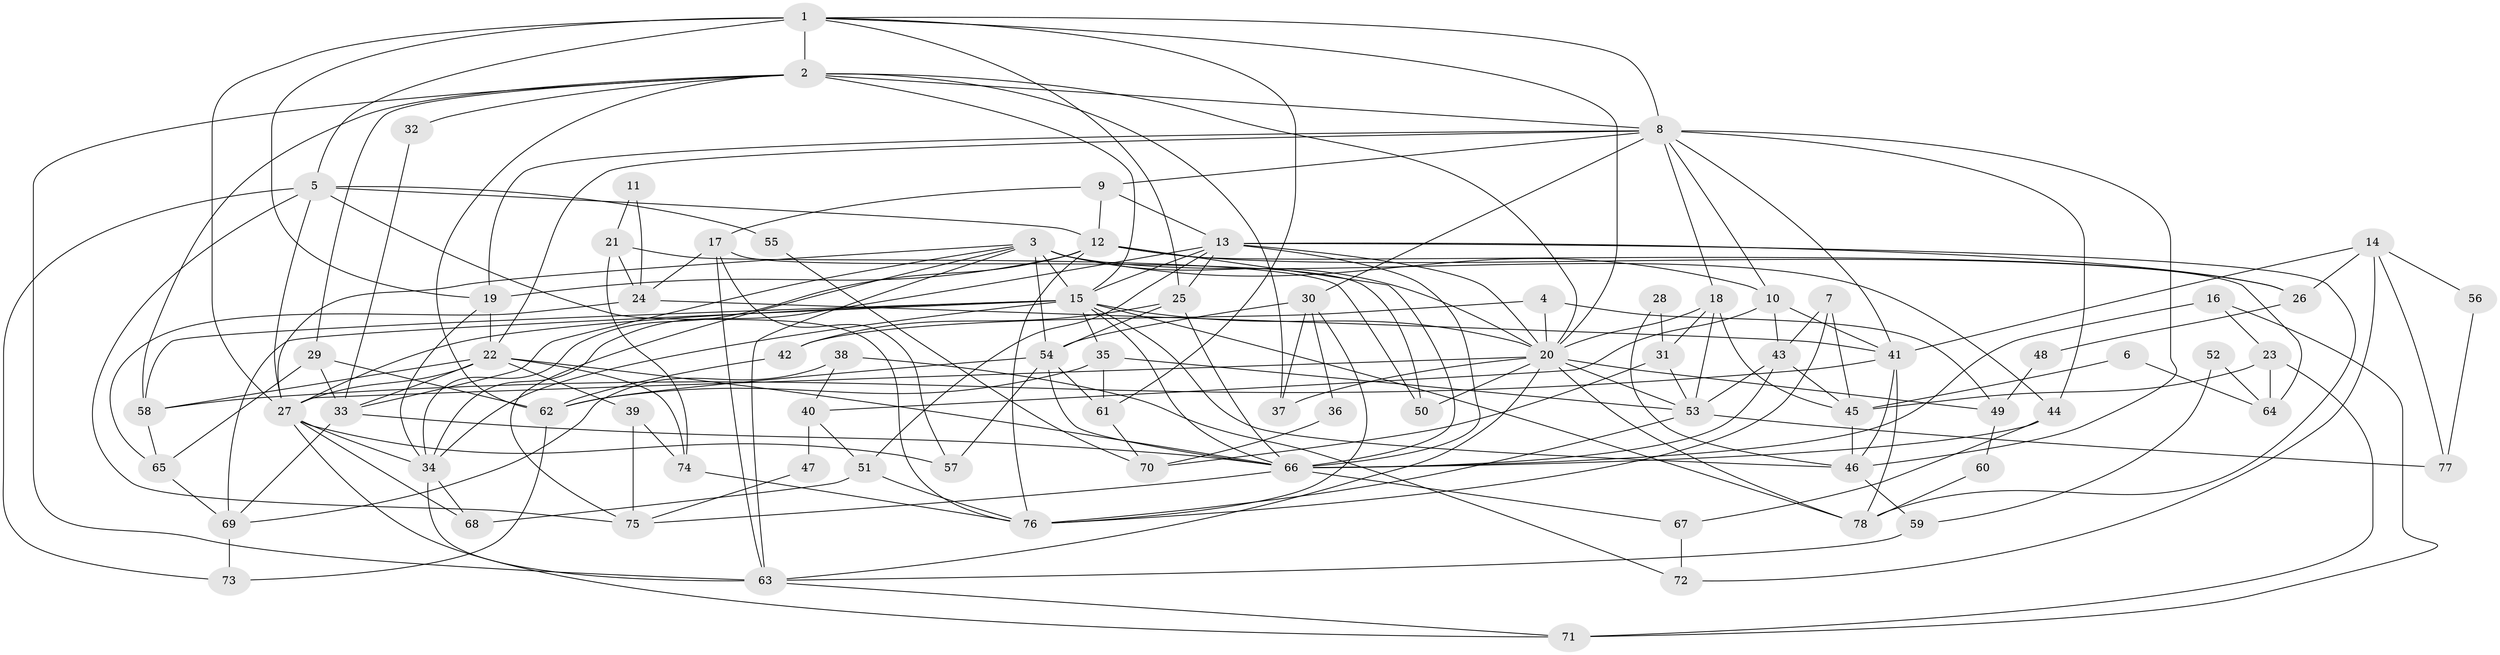 // original degree distribution, {3: 0.2558139534883721, 2: 0.16279069767441862, 8: 0.015503875968992248, 5: 0.14728682170542637, 4: 0.26356589147286824, 6: 0.09302325581395349, 7: 0.06201550387596899}
// Generated by graph-tools (version 1.1) at 2025/51/03/04/25 22:51:05]
// undirected, 78 vertices, 192 edges
graph export_dot {
  node [color=gray90,style=filled];
  1;
  2;
  3;
  4;
  5;
  6;
  7;
  8;
  9;
  10;
  11;
  12;
  13;
  14;
  15;
  16;
  17;
  18;
  19;
  20;
  21;
  22;
  23;
  24;
  25;
  26;
  27;
  28;
  29;
  30;
  31;
  32;
  33;
  34;
  35;
  36;
  37;
  38;
  39;
  40;
  41;
  42;
  43;
  44;
  45;
  46;
  47;
  48;
  49;
  50;
  51;
  52;
  53;
  54;
  55;
  56;
  57;
  58;
  59;
  60;
  61;
  62;
  63;
  64;
  65;
  66;
  67;
  68;
  69;
  70;
  71;
  72;
  73;
  74;
  75;
  76;
  77;
  78;
  1 -- 2 [weight=1.0];
  1 -- 5 [weight=2.0];
  1 -- 8 [weight=1.0];
  1 -- 19 [weight=1.0];
  1 -- 20 [weight=1.0];
  1 -- 25 [weight=1.0];
  1 -- 27 [weight=1.0];
  1 -- 61 [weight=1.0];
  2 -- 8 [weight=1.0];
  2 -- 15 [weight=1.0];
  2 -- 20 [weight=1.0];
  2 -- 29 [weight=1.0];
  2 -- 32 [weight=1.0];
  2 -- 37 [weight=2.0];
  2 -- 58 [weight=1.0];
  2 -- 62 [weight=1.0];
  2 -- 63 [weight=1.0];
  3 -- 10 [weight=1.0];
  3 -- 15 [weight=2.0];
  3 -- 20 [weight=1.0];
  3 -- 27 [weight=2.0];
  3 -- 33 [weight=1.0];
  3 -- 44 [weight=1.0];
  3 -- 54 [weight=1.0];
  3 -- 63 [weight=1.0];
  3 -- 75 [weight=1.0];
  4 -- 20 [weight=1.0];
  4 -- 42 [weight=1.0];
  4 -- 49 [weight=1.0];
  5 -- 12 [weight=1.0];
  5 -- 27 [weight=1.0];
  5 -- 55 [weight=1.0];
  5 -- 73 [weight=1.0];
  5 -- 75 [weight=1.0];
  5 -- 76 [weight=1.0];
  6 -- 45 [weight=1.0];
  6 -- 64 [weight=1.0];
  7 -- 43 [weight=1.0];
  7 -- 45 [weight=1.0];
  7 -- 76 [weight=1.0];
  8 -- 9 [weight=3.0];
  8 -- 10 [weight=1.0];
  8 -- 18 [weight=1.0];
  8 -- 19 [weight=1.0];
  8 -- 22 [weight=1.0];
  8 -- 30 [weight=1.0];
  8 -- 41 [weight=2.0];
  8 -- 44 [weight=1.0];
  8 -- 46 [weight=1.0];
  9 -- 12 [weight=1.0];
  9 -- 13 [weight=1.0];
  9 -- 17 [weight=1.0];
  10 -- 40 [weight=1.0];
  10 -- 41 [weight=1.0];
  10 -- 43 [weight=1.0];
  11 -- 21 [weight=1.0];
  11 -- 24 [weight=1.0];
  12 -- 19 [weight=1.0];
  12 -- 26 [weight=1.0];
  12 -- 34 [weight=1.0];
  12 -- 64 [weight=1.0];
  12 -- 66 [weight=1.0];
  12 -- 76 [weight=1.0];
  13 -- 15 [weight=1.0];
  13 -- 20 [weight=1.0];
  13 -- 25 [weight=1.0];
  13 -- 26 [weight=1.0];
  13 -- 34 [weight=1.0];
  13 -- 51 [weight=1.0];
  13 -- 66 [weight=1.0];
  13 -- 78 [weight=1.0];
  14 -- 26 [weight=1.0];
  14 -- 41 [weight=1.0];
  14 -- 56 [weight=1.0];
  14 -- 72 [weight=1.0];
  14 -- 77 [weight=1.0];
  15 -- 20 [weight=1.0];
  15 -- 27 [weight=1.0];
  15 -- 34 [weight=1.0];
  15 -- 35 [weight=1.0];
  15 -- 46 [weight=1.0];
  15 -- 58 [weight=1.0];
  15 -- 66 [weight=1.0];
  15 -- 69 [weight=1.0];
  15 -- 78 [weight=1.0];
  16 -- 23 [weight=1.0];
  16 -- 66 [weight=1.0];
  16 -- 71 [weight=1.0];
  17 -- 24 [weight=1.0];
  17 -- 50 [weight=1.0];
  17 -- 57 [weight=1.0];
  17 -- 63 [weight=1.0];
  18 -- 20 [weight=2.0];
  18 -- 31 [weight=1.0];
  18 -- 45 [weight=1.0];
  18 -- 53 [weight=1.0];
  19 -- 22 [weight=1.0];
  19 -- 34 [weight=1.0];
  20 -- 27 [weight=1.0];
  20 -- 37 [weight=1.0];
  20 -- 49 [weight=1.0];
  20 -- 50 [weight=1.0];
  20 -- 53 [weight=1.0];
  20 -- 63 [weight=1.0];
  20 -- 78 [weight=1.0];
  21 -- 24 [weight=1.0];
  21 -- 50 [weight=1.0];
  21 -- 74 [weight=1.0];
  22 -- 27 [weight=1.0];
  22 -- 33 [weight=1.0];
  22 -- 39 [weight=1.0];
  22 -- 58 [weight=1.0];
  22 -- 66 [weight=1.0];
  22 -- 74 [weight=1.0];
  23 -- 45 [weight=1.0];
  23 -- 64 [weight=1.0];
  23 -- 71 [weight=1.0];
  24 -- 41 [weight=1.0];
  24 -- 65 [weight=1.0];
  25 -- 42 [weight=1.0];
  25 -- 54 [weight=1.0];
  25 -- 66 [weight=1.0];
  26 -- 48 [weight=1.0];
  27 -- 34 [weight=1.0];
  27 -- 57 [weight=1.0];
  27 -- 68 [weight=1.0];
  27 -- 71 [weight=1.0];
  28 -- 31 [weight=1.0];
  28 -- 46 [weight=1.0];
  29 -- 33 [weight=2.0];
  29 -- 62 [weight=1.0];
  29 -- 65 [weight=1.0];
  30 -- 36 [weight=1.0];
  30 -- 37 [weight=1.0];
  30 -- 54 [weight=1.0];
  30 -- 76 [weight=1.0];
  31 -- 53 [weight=1.0];
  31 -- 70 [weight=1.0];
  32 -- 33 [weight=1.0];
  33 -- 66 [weight=1.0];
  33 -- 69 [weight=1.0];
  34 -- 63 [weight=1.0];
  34 -- 68 [weight=1.0];
  35 -- 53 [weight=1.0];
  35 -- 61 [weight=1.0];
  35 -- 62 [weight=1.0];
  36 -- 70 [weight=1.0];
  38 -- 40 [weight=1.0];
  38 -- 69 [weight=1.0];
  38 -- 72 [weight=1.0];
  39 -- 74 [weight=1.0];
  39 -- 75 [weight=1.0];
  40 -- 47 [weight=1.0];
  40 -- 51 [weight=1.0];
  41 -- 46 [weight=1.0];
  41 -- 58 [weight=1.0];
  41 -- 78 [weight=1.0];
  42 -- 62 [weight=1.0];
  43 -- 45 [weight=1.0];
  43 -- 53 [weight=1.0];
  43 -- 66 [weight=1.0];
  44 -- 66 [weight=1.0];
  44 -- 67 [weight=1.0];
  45 -- 46 [weight=1.0];
  46 -- 59 [weight=1.0];
  47 -- 75 [weight=1.0];
  48 -- 49 [weight=1.0];
  49 -- 60 [weight=1.0];
  51 -- 68 [weight=1.0];
  51 -- 76 [weight=1.0];
  52 -- 59 [weight=1.0];
  52 -- 64 [weight=1.0];
  53 -- 76 [weight=1.0];
  53 -- 77 [weight=1.0];
  54 -- 57 [weight=1.0];
  54 -- 61 [weight=1.0];
  54 -- 62 [weight=1.0];
  54 -- 66 [weight=1.0];
  55 -- 70 [weight=1.0];
  56 -- 77 [weight=1.0];
  58 -- 65 [weight=1.0];
  59 -- 63 [weight=1.0];
  60 -- 78 [weight=1.0];
  61 -- 70 [weight=1.0];
  62 -- 73 [weight=1.0];
  63 -- 71 [weight=1.0];
  65 -- 69 [weight=1.0];
  66 -- 67 [weight=1.0];
  66 -- 75 [weight=1.0];
  67 -- 72 [weight=1.0];
  69 -- 73 [weight=1.0];
  74 -- 76 [weight=1.0];
}
